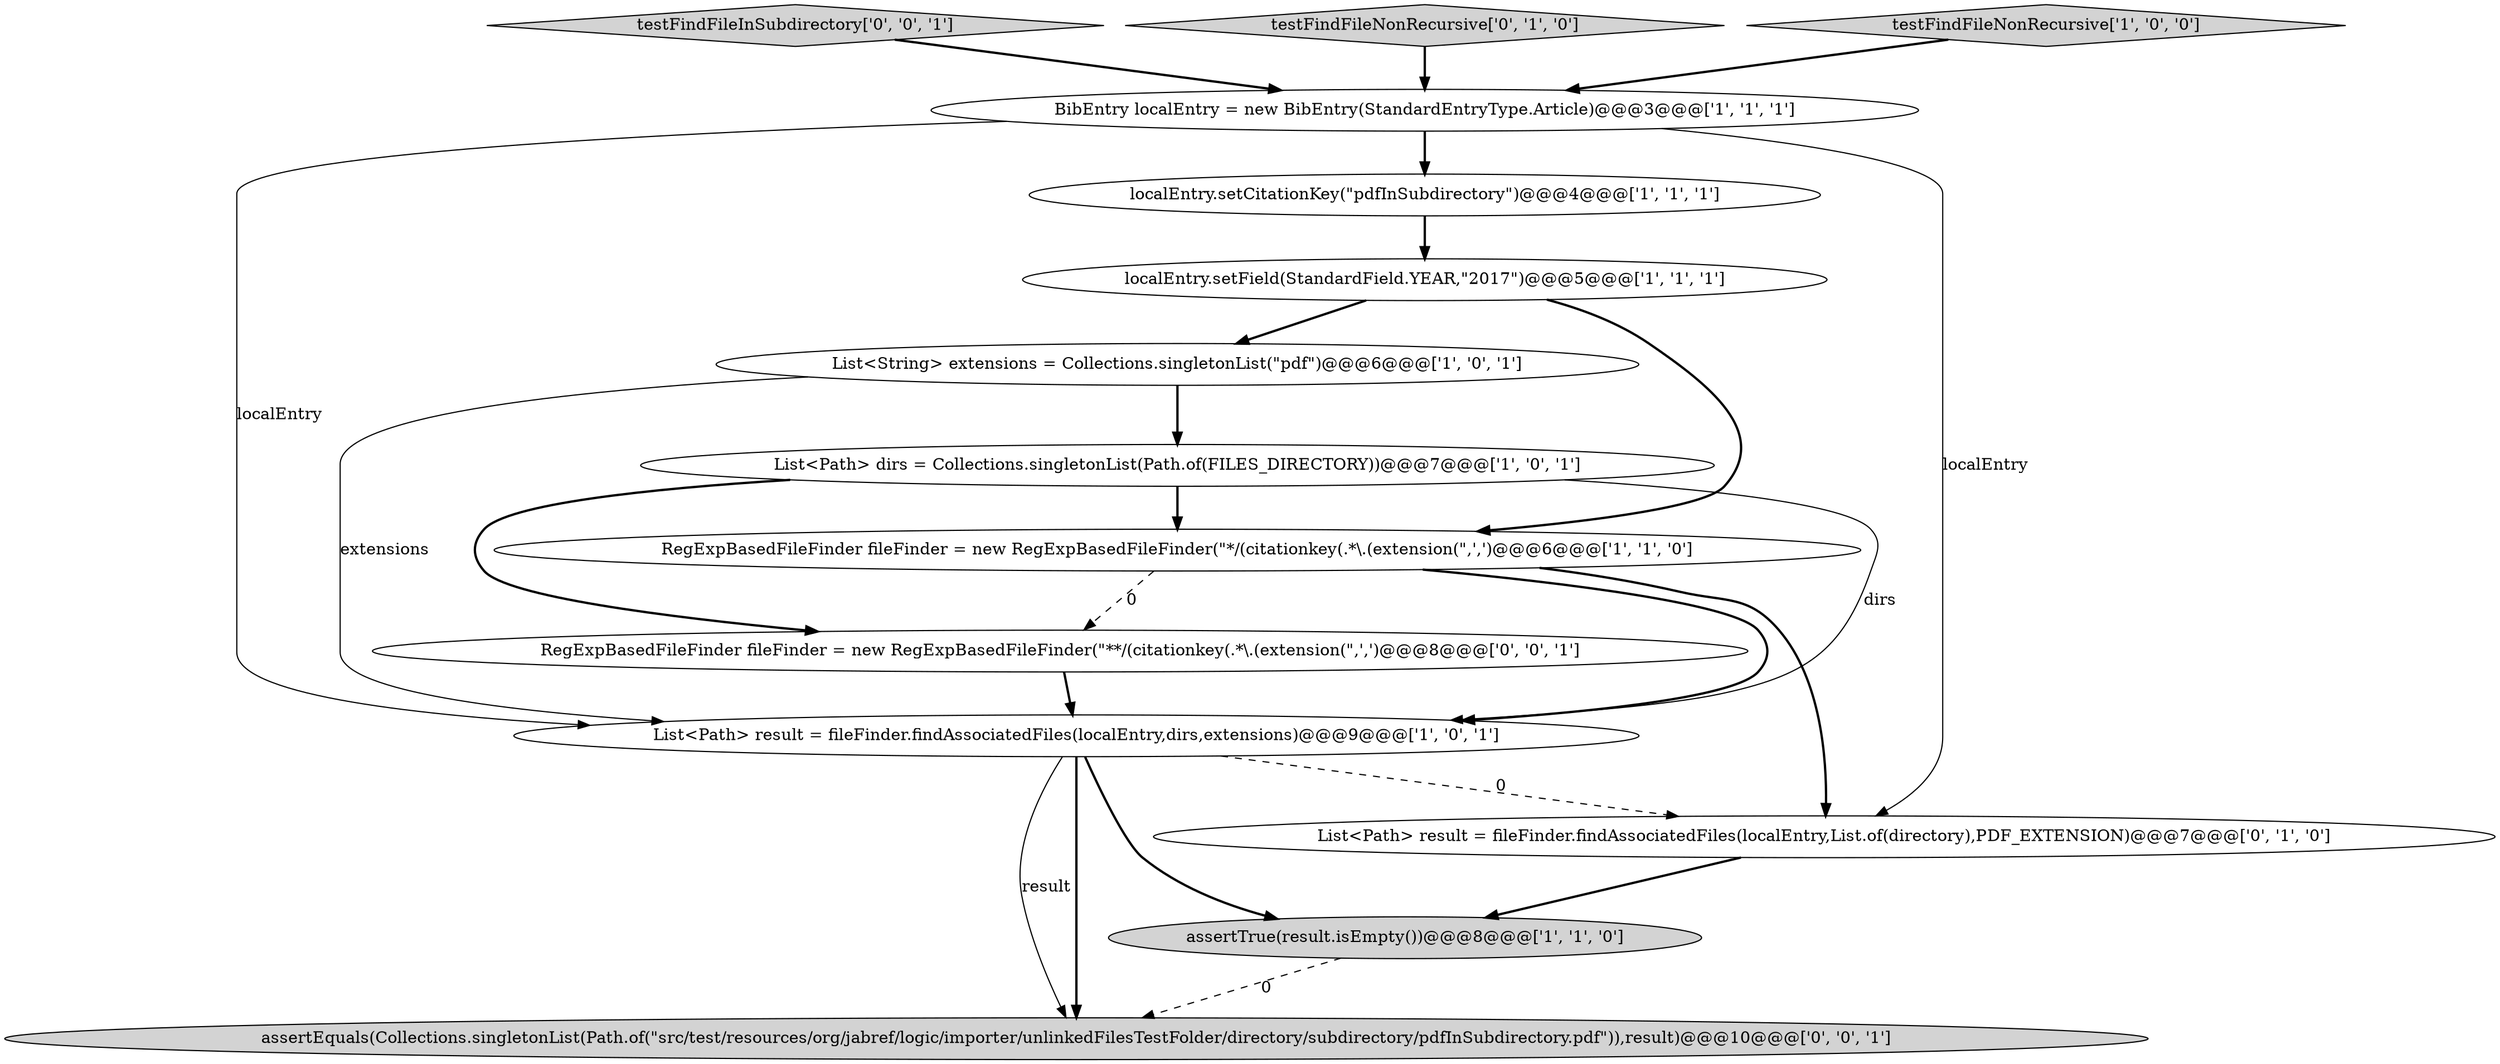 digraph {
3 [style = filled, label = "BibEntry localEntry = new BibEntry(StandardEntryType.Article)@@@3@@@['1', '1', '1']", fillcolor = white, shape = ellipse image = "AAA0AAABBB1BBB"];
5 [style = filled, label = "assertTrue(result.isEmpty())@@@8@@@['1', '1', '0']", fillcolor = lightgray, shape = ellipse image = "AAA0AAABBB1BBB"];
12 [style = filled, label = "testFindFileInSubdirectory['0', '0', '1']", fillcolor = lightgray, shape = diamond image = "AAA0AAABBB3BBB"];
10 [style = filled, label = "testFindFileNonRecursive['0', '1', '0']", fillcolor = lightgray, shape = diamond image = "AAA0AAABBB2BBB"];
7 [style = filled, label = "localEntry.setCitationKey(\"pdfInSubdirectory\")@@@4@@@['1', '1', '1']", fillcolor = white, shape = ellipse image = "AAA0AAABBB1BBB"];
11 [style = filled, label = "RegExpBasedFileFinder fileFinder = new RegExpBasedFileFinder(\"**/(citationkey(.*\\.(extension(\",',')@@@8@@@['0', '0', '1']", fillcolor = white, shape = ellipse image = "AAA0AAABBB3BBB"];
9 [style = filled, label = "List<Path> result = fileFinder.findAssociatedFiles(localEntry,List.of(directory),PDF_EXTENSION)@@@7@@@['0', '1', '0']", fillcolor = white, shape = ellipse image = "AAA1AAABBB2BBB"];
6 [style = filled, label = "localEntry.setField(StandardField.YEAR,\"2017\")@@@5@@@['1', '1', '1']", fillcolor = white, shape = ellipse image = "AAA0AAABBB1BBB"];
13 [style = filled, label = "assertEquals(Collections.singletonList(Path.of(\"src/test/resources/org/jabref/logic/importer/unlinkedFilesTestFolder/directory/subdirectory/pdfInSubdirectory.pdf\")),result)@@@10@@@['0', '0', '1']", fillcolor = lightgray, shape = ellipse image = "AAA0AAABBB3BBB"];
1 [style = filled, label = "RegExpBasedFileFinder fileFinder = new RegExpBasedFileFinder(\"*/(citationkey(.*\\.(extension(\",',')@@@6@@@['1', '1', '0']", fillcolor = white, shape = ellipse image = "AAA0AAABBB1BBB"];
8 [style = filled, label = "List<Path> result = fileFinder.findAssociatedFiles(localEntry,dirs,extensions)@@@9@@@['1', '0', '1']", fillcolor = white, shape = ellipse image = "AAA0AAABBB1BBB"];
0 [style = filled, label = "List<Path> dirs = Collections.singletonList(Path.of(FILES_DIRECTORY))@@@7@@@['1', '0', '1']", fillcolor = white, shape = ellipse image = "AAA0AAABBB1BBB"];
4 [style = filled, label = "List<String> extensions = Collections.singletonList(\"pdf\")@@@6@@@['1', '0', '1']", fillcolor = white, shape = ellipse image = "AAA0AAABBB1BBB"];
2 [style = filled, label = "testFindFileNonRecursive['1', '0', '0']", fillcolor = lightgray, shape = diamond image = "AAA0AAABBB1BBB"];
5->13 [style = dashed, label="0"];
1->9 [style = bold, label=""];
1->11 [style = dashed, label="0"];
6->4 [style = bold, label=""];
8->5 [style = bold, label=""];
4->8 [style = solid, label="extensions"];
3->8 [style = solid, label="localEntry"];
1->8 [style = bold, label=""];
7->6 [style = bold, label=""];
3->7 [style = bold, label=""];
0->11 [style = bold, label=""];
0->1 [style = bold, label=""];
10->3 [style = bold, label=""];
2->3 [style = bold, label=""];
8->9 [style = dashed, label="0"];
11->8 [style = bold, label=""];
12->3 [style = bold, label=""];
8->13 [style = bold, label=""];
3->9 [style = solid, label="localEntry"];
8->13 [style = solid, label="result"];
9->5 [style = bold, label=""];
6->1 [style = bold, label=""];
0->8 [style = solid, label="dirs"];
4->0 [style = bold, label=""];
}
